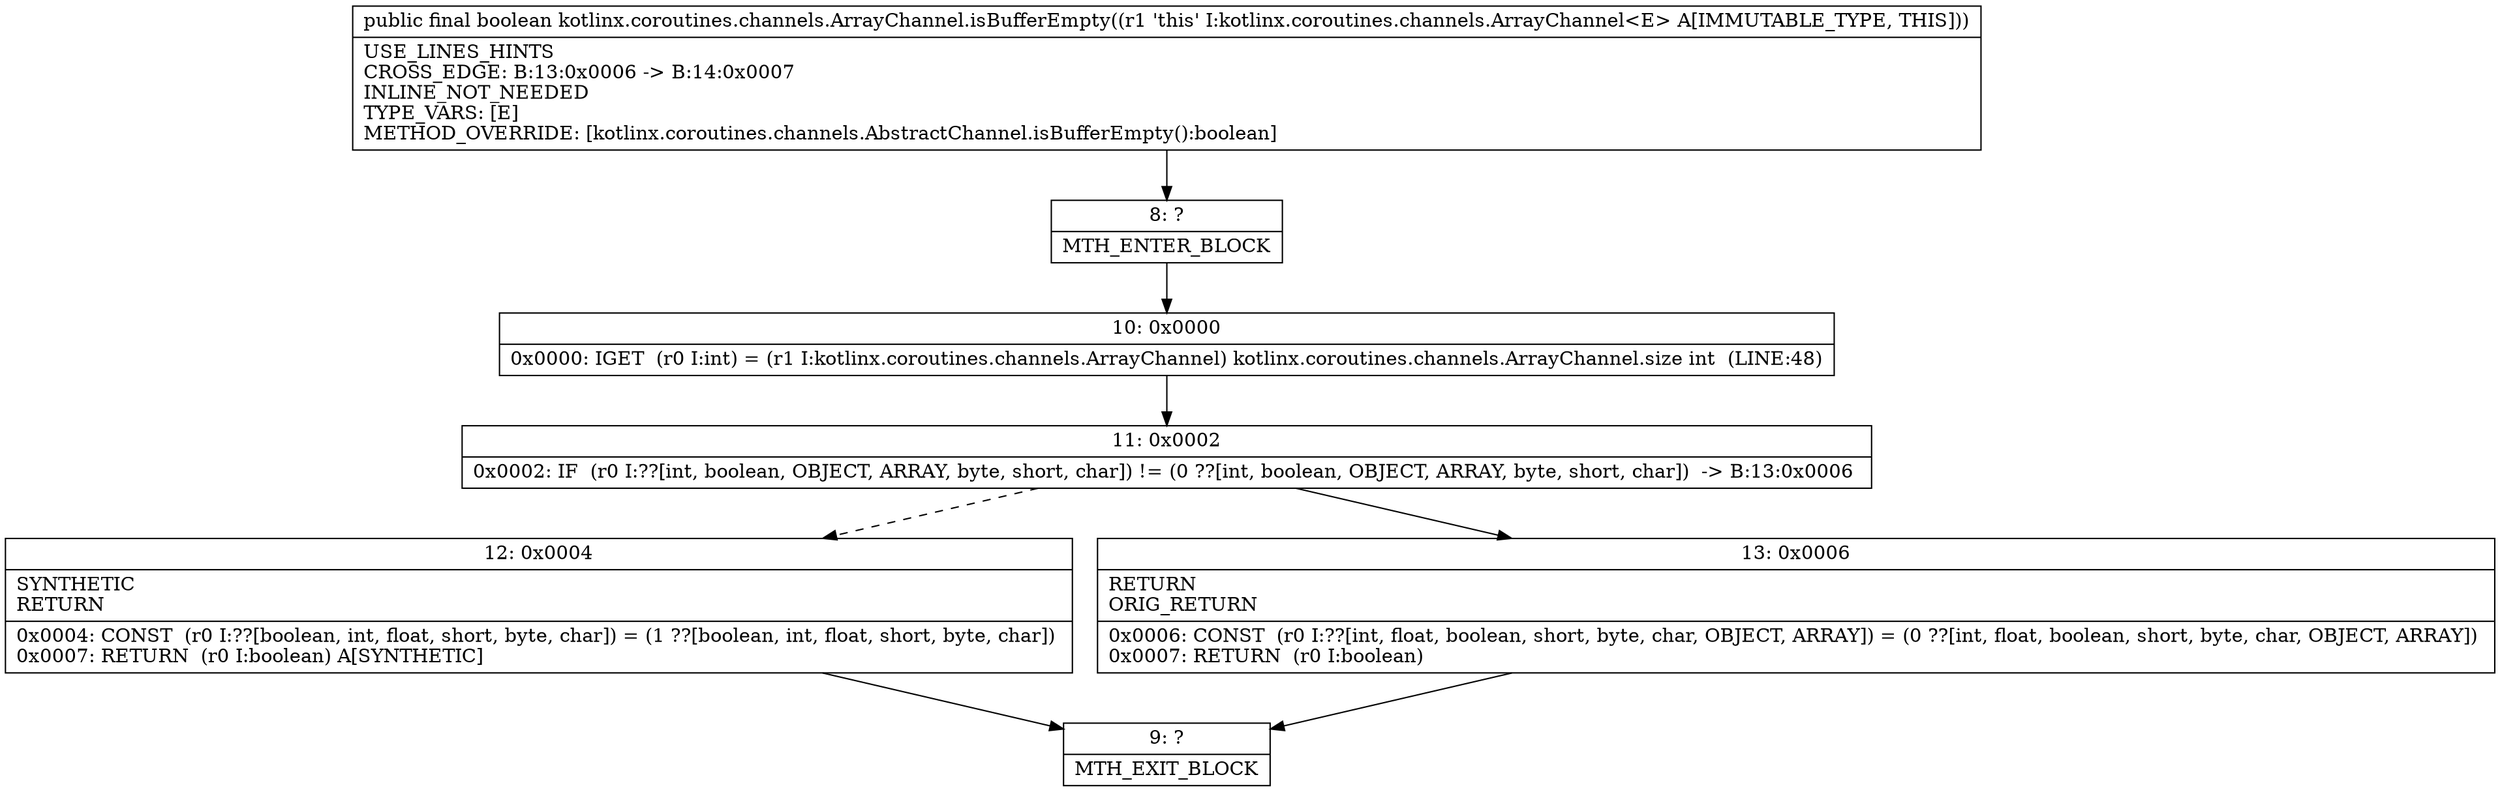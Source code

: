 digraph "CFG forkotlinx.coroutines.channels.ArrayChannel.isBufferEmpty()Z" {
Node_8 [shape=record,label="{8\:\ ?|MTH_ENTER_BLOCK\l}"];
Node_10 [shape=record,label="{10\:\ 0x0000|0x0000: IGET  (r0 I:int) = (r1 I:kotlinx.coroutines.channels.ArrayChannel) kotlinx.coroutines.channels.ArrayChannel.size int  (LINE:48)\l}"];
Node_11 [shape=record,label="{11\:\ 0x0002|0x0002: IF  (r0 I:??[int, boolean, OBJECT, ARRAY, byte, short, char]) != (0 ??[int, boolean, OBJECT, ARRAY, byte, short, char])  \-\> B:13:0x0006 \l}"];
Node_12 [shape=record,label="{12\:\ 0x0004|SYNTHETIC\lRETURN\l|0x0004: CONST  (r0 I:??[boolean, int, float, short, byte, char]) = (1 ??[boolean, int, float, short, byte, char]) \l0x0007: RETURN  (r0 I:boolean) A[SYNTHETIC]\l}"];
Node_9 [shape=record,label="{9\:\ ?|MTH_EXIT_BLOCK\l}"];
Node_13 [shape=record,label="{13\:\ 0x0006|RETURN\lORIG_RETURN\l|0x0006: CONST  (r0 I:??[int, float, boolean, short, byte, char, OBJECT, ARRAY]) = (0 ??[int, float, boolean, short, byte, char, OBJECT, ARRAY]) \l0x0007: RETURN  (r0 I:boolean) \l}"];
MethodNode[shape=record,label="{public final boolean kotlinx.coroutines.channels.ArrayChannel.isBufferEmpty((r1 'this' I:kotlinx.coroutines.channels.ArrayChannel\<E\> A[IMMUTABLE_TYPE, THIS]))  | USE_LINES_HINTS\lCROSS_EDGE: B:13:0x0006 \-\> B:14:0x0007\lINLINE_NOT_NEEDED\lTYPE_VARS: [E]\lMETHOD_OVERRIDE: [kotlinx.coroutines.channels.AbstractChannel.isBufferEmpty():boolean]\l}"];
MethodNode -> Node_8;Node_8 -> Node_10;
Node_10 -> Node_11;
Node_11 -> Node_12[style=dashed];
Node_11 -> Node_13;
Node_12 -> Node_9;
Node_13 -> Node_9;
}

